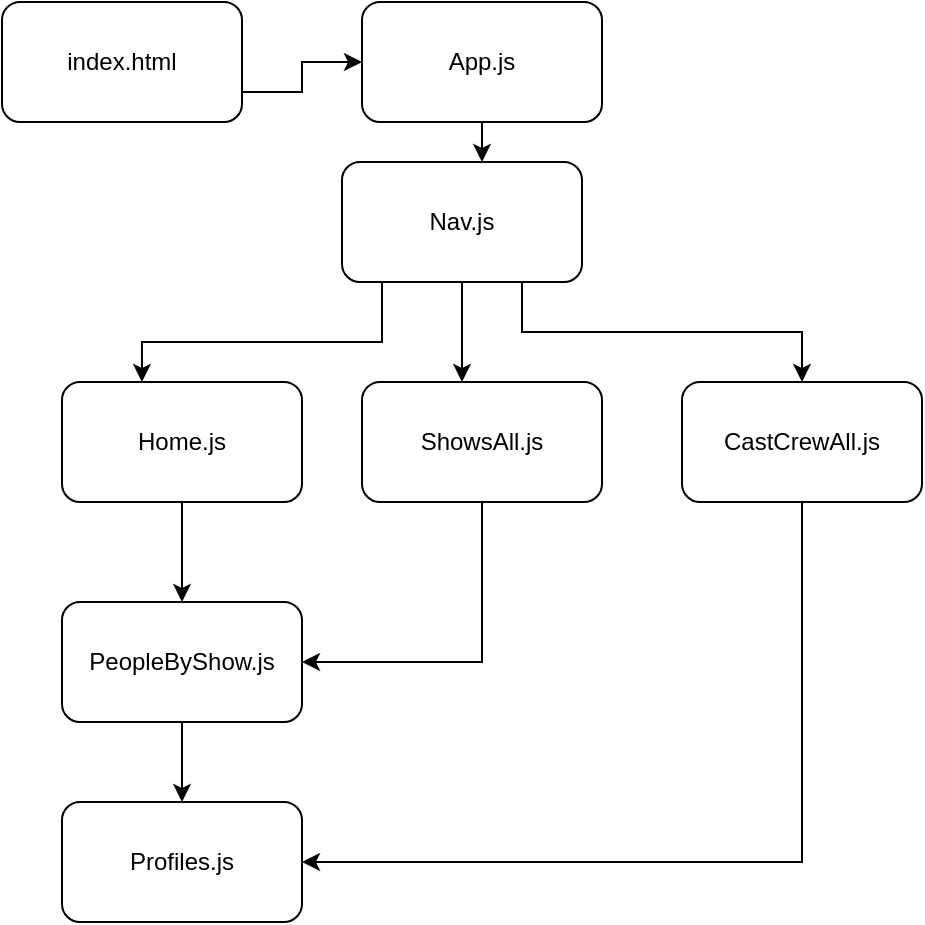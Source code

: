 <mxfile version="19.0.3" type="device"><diagram id="R2lEEEUBdFMjLlhIrx00" name="Page-1"><mxGraphModel dx="530" dy="585" grid="1" gridSize="10" guides="1" tooltips="1" connect="1" arrows="1" fold="1" page="1" pageScale="1" pageWidth="850" pageHeight="1100" math="0" shadow="0" extFonts="Permanent Marker^https://fonts.googleapis.com/css?family=Permanent+Marker"><root><mxCell id="0"/><mxCell id="1" parent="0"/><mxCell id="bak57LQRl3Yi8BxGMnoY-4" value="" style="group;fillColor=default;" vertex="1" connectable="0" parent="1"><mxGeometry x="40" y="30" width="120" height="60" as="geometry"/></mxCell><mxCell id="bak57LQRl3Yi8BxGMnoY-2" value="" style="rounded=1;whiteSpace=wrap;html=1;" vertex="1" parent="bak57LQRl3Yi8BxGMnoY-4"><mxGeometry width="120" height="60" as="geometry"/></mxCell><mxCell id="bak57LQRl3Yi8BxGMnoY-3" value="index.html" style="text;html=1;strokeColor=none;fillColor=none;align=center;verticalAlign=middle;whiteSpace=wrap;rounded=0;" vertex="1" parent="bak57LQRl3Yi8BxGMnoY-4"><mxGeometry x="30" y="15" width="60" height="30" as="geometry"/></mxCell><mxCell id="bak57LQRl3Yi8BxGMnoY-5" value="" style="group" vertex="1" connectable="0" parent="1"><mxGeometry x="220" y="30" width="120" height="60" as="geometry"/></mxCell><mxCell id="bak57LQRl3Yi8BxGMnoY-6" value="" style="rounded=1;whiteSpace=wrap;html=1;" vertex="1" parent="bak57LQRl3Yi8BxGMnoY-5"><mxGeometry width="120" height="60" as="geometry"/></mxCell><mxCell id="bak57LQRl3Yi8BxGMnoY-7" value="App.js" style="text;html=1;strokeColor=none;fillColor=none;align=center;verticalAlign=middle;whiteSpace=wrap;rounded=0;" vertex="1" parent="bak57LQRl3Yi8BxGMnoY-5"><mxGeometry x="30" y="15" width="60" height="30" as="geometry"/></mxCell><mxCell id="bak57LQRl3Yi8BxGMnoY-9" value="" style="group" vertex="1" connectable="0" parent="1"><mxGeometry x="70" y="220" width="120" height="60" as="geometry"/></mxCell><mxCell id="bak57LQRl3Yi8BxGMnoY-10" value="" style="rounded=1;whiteSpace=wrap;html=1;" vertex="1" parent="bak57LQRl3Yi8BxGMnoY-9"><mxGeometry width="120" height="60" as="geometry"/></mxCell><mxCell id="bak57LQRl3Yi8BxGMnoY-11" value="Home.js" style="text;html=1;strokeColor=none;fillColor=none;align=center;verticalAlign=middle;whiteSpace=wrap;rounded=0;" vertex="1" parent="bak57LQRl3Yi8BxGMnoY-9"><mxGeometry x="30" y="15" width="60" height="30" as="geometry"/></mxCell><mxCell id="bak57LQRl3Yi8BxGMnoY-17" value="" style="group" vertex="1" connectable="0" parent="1"><mxGeometry x="220" y="220" width="120" height="60" as="geometry"/></mxCell><mxCell id="bak57LQRl3Yi8BxGMnoY-18" value="" style="rounded=1;whiteSpace=wrap;html=1;" vertex="1" parent="bak57LQRl3Yi8BxGMnoY-17"><mxGeometry width="120" height="60" as="geometry"/></mxCell><mxCell id="bak57LQRl3Yi8BxGMnoY-19" value="ShowsAll.js" style="text;html=1;strokeColor=none;fillColor=none;align=center;verticalAlign=middle;whiteSpace=wrap;rounded=0;" vertex="1" parent="bak57LQRl3Yi8BxGMnoY-17"><mxGeometry x="30" y="15" width="60" height="30" as="geometry"/></mxCell><mxCell id="bak57LQRl3Yi8BxGMnoY-20" value="" style="group" vertex="1" connectable="0" parent="1"><mxGeometry x="380" y="220" width="120" height="60" as="geometry"/></mxCell><mxCell id="bak57LQRl3Yi8BxGMnoY-21" value="" style="rounded=1;whiteSpace=wrap;html=1;" vertex="1" parent="bak57LQRl3Yi8BxGMnoY-20"><mxGeometry width="120" height="60" as="geometry"/></mxCell><mxCell id="bak57LQRl3Yi8BxGMnoY-22" value="CastCrewAll.js" style="text;html=1;strokeColor=none;fillColor=none;align=center;verticalAlign=middle;whiteSpace=wrap;rounded=0;" vertex="1" parent="bak57LQRl3Yi8BxGMnoY-20"><mxGeometry x="30" y="15" width="60" height="30" as="geometry"/></mxCell><mxCell id="bak57LQRl3Yi8BxGMnoY-23" style="edgeStyle=orthogonalEdgeStyle;rounded=0;orthogonalLoop=1;jettySize=auto;html=1;exitX=1;exitY=0.75;exitDx=0;exitDy=0;" edge="1" parent="1" source="bak57LQRl3Yi8BxGMnoY-2" target="bak57LQRl3Yi8BxGMnoY-6"><mxGeometry relative="1" as="geometry"/></mxCell><mxCell id="bak57LQRl3Yi8BxGMnoY-24" value="" style="group" vertex="1" connectable="0" parent="1"><mxGeometry x="210" y="110" width="120" height="60" as="geometry"/></mxCell><mxCell id="bak57LQRl3Yi8BxGMnoY-25" value="" style="rounded=1;whiteSpace=wrap;html=1;" vertex="1" parent="bak57LQRl3Yi8BxGMnoY-24"><mxGeometry width="120" height="60" as="geometry"/></mxCell><mxCell id="bak57LQRl3Yi8BxGMnoY-26" value="Nav.js" style="text;html=1;strokeColor=none;fillColor=none;align=center;verticalAlign=middle;whiteSpace=wrap;rounded=0;" vertex="1" parent="bak57LQRl3Yi8BxGMnoY-24"><mxGeometry x="30" y="15" width="60" height="30" as="geometry"/></mxCell><mxCell id="bak57LQRl3Yi8BxGMnoY-27" style="edgeStyle=orthogonalEdgeStyle;rounded=0;orthogonalLoop=1;jettySize=auto;html=1;exitX=0.5;exitY=1;exitDx=0;exitDy=0;" edge="1" parent="1" source="bak57LQRl3Yi8BxGMnoY-6" target="bak57LQRl3Yi8BxGMnoY-25"><mxGeometry relative="1" as="geometry"><Array as="points"><mxPoint x="290" y="110"/><mxPoint x="290" y="110"/></Array></mxGeometry></mxCell><mxCell id="bak57LQRl3Yi8BxGMnoY-28" style="edgeStyle=orthogonalEdgeStyle;rounded=0;orthogonalLoop=1;jettySize=auto;html=1;exitX=0.5;exitY=1;exitDx=0;exitDy=0;entryX=0.333;entryY=0;entryDx=0;entryDy=0;entryPerimeter=0;" edge="1" parent="1" source="bak57LQRl3Yi8BxGMnoY-25" target="bak57LQRl3Yi8BxGMnoY-10"><mxGeometry relative="1" as="geometry"><Array as="points"><mxPoint x="230" y="170"/><mxPoint x="230" y="200"/><mxPoint x="110" y="200"/></Array></mxGeometry></mxCell><mxCell id="bak57LQRl3Yi8BxGMnoY-29" style="edgeStyle=orthogonalEdgeStyle;rounded=0;orthogonalLoop=1;jettySize=auto;html=1;exitX=0.75;exitY=1;exitDx=0;exitDy=0;" edge="1" parent="1" source="bak57LQRl3Yi8BxGMnoY-25" target="bak57LQRl3Yi8BxGMnoY-21"><mxGeometry relative="1" as="geometry"/></mxCell><mxCell id="bak57LQRl3Yi8BxGMnoY-31" style="edgeStyle=orthogonalEdgeStyle;rounded=0;orthogonalLoop=1;jettySize=auto;html=1;exitX=0.5;exitY=1;exitDx=0;exitDy=0;" edge="1" parent="1" source="bak57LQRl3Yi8BxGMnoY-25" target="bak57LQRl3Yi8BxGMnoY-18"><mxGeometry relative="1" as="geometry"><Array as="points"><mxPoint x="270" y="210"/><mxPoint x="270" y="210"/></Array></mxGeometry></mxCell><mxCell id="bak57LQRl3Yi8BxGMnoY-32" value="" style="group" vertex="1" connectable="0" parent="1"><mxGeometry x="70" y="330" width="120" height="60" as="geometry"/></mxCell><mxCell id="bak57LQRl3Yi8BxGMnoY-33" value="" style="rounded=1;whiteSpace=wrap;html=1;" vertex="1" parent="bak57LQRl3Yi8BxGMnoY-32"><mxGeometry width="120" height="60" as="geometry"/></mxCell><mxCell id="bak57LQRl3Yi8BxGMnoY-34" value="PeopleByShow.js" style="text;html=1;strokeColor=none;fillColor=none;align=center;verticalAlign=middle;whiteSpace=wrap;rounded=0;" vertex="1" parent="bak57LQRl3Yi8BxGMnoY-32"><mxGeometry x="30" y="15" width="60" height="30" as="geometry"/></mxCell><mxCell id="bak57LQRl3Yi8BxGMnoY-35" style="edgeStyle=orthogonalEdgeStyle;rounded=0;orthogonalLoop=1;jettySize=auto;html=1;" edge="1" parent="1" target="bak57LQRl3Yi8BxGMnoY-33"><mxGeometry relative="1" as="geometry"><mxPoint x="130" y="280" as="sourcePoint"/><Array as="points"><mxPoint x="130" y="280"/></Array></mxGeometry></mxCell><mxCell id="bak57LQRl3Yi8BxGMnoY-36" value="" style="group" vertex="1" connectable="0" parent="1"><mxGeometry x="70" y="430" width="120" height="60" as="geometry"/></mxCell><mxCell id="bak57LQRl3Yi8BxGMnoY-37" value="" style="rounded=1;whiteSpace=wrap;html=1;" vertex="1" parent="bak57LQRl3Yi8BxGMnoY-36"><mxGeometry width="120" height="60" as="geometry"/></mxCell><mxCell id="bak57LQRl3Yi8BxGMnoY-38" value="Profiles.js" style="text;html=1;strokeColor=none;fillColor=none;align=center;verticalAlign=middle;whiteSpace=wrap;rounded=0;" vertex="1" parent="bak57LQRl3Yi8BxGMnoY-36"><mxGeometry x="15" y="12.5" width="90" height="35" as="geometry"/></mxCell><mxCell id="bak57LQRl3Yi8BxGMnoY-39" style="edgeStyle=orthogonalEdgeStyle;rounded=0;orthogonalLoop=1;jettySize=auto;html=1;exitX=0.5;exitY=1;exitDx=0;exitDy=0;" edge="1" parent="1" source="bak57LQRl3Yi8BxGMnoY-33"><mxGeometry relative="1" as="geometry"><mxPoint x="130" y="430" as="targetPoint"/></mxGeometry></mxCell><mxCell id="bak57LQRl3Yi8BxGMnoY-40" style="edgeStyle=orthogonalEdgeStyle;rounded=0;orthogonalLoop=1;jettySize=auto;html=1;exitX=0.5;exitY=1;exitDx=0;exitDy=0;" edge="1" parent="1" source="bak57LQRl3Yi8BxGMnoY-21" target="bak57LQRl3Yi8BxGMnoY-37"><mxGeometry relative="1" as="geometry"><mxPoint x="240" y="460" as="targetPoint"/><Array as="points"><mxPoint x="440" y="460"/></Array></mxGeometry></mxCell><mxCell id="bak57LQRl3Yi8BxGMnoY-41" style="edgeStyle=orthogonalEdgeStyle;rounded=0;orthogonalLoop=1;jettySize=auto;html=1;exitX=0.5;exitY=1;exitDx=0;exitDy=0;entryX=1;entryY=0.5;entryDx=0;entryDy=0;entryPerimeter=0;" edge="1" parent="1" source="bak57LQRl3Yi8BxGMnoY-18" target="bak57LQRl3Yi8BxGMnoY-33"><mxGeometry relative="1" as="geometry"><mxPoint x="200" y="360" as="targetPoint"/><Array as="points"><mxPoint x="280" y="360"/></Array></mxGeometry></mxCell></root></mxGraphModel></diagram></mxfile>
